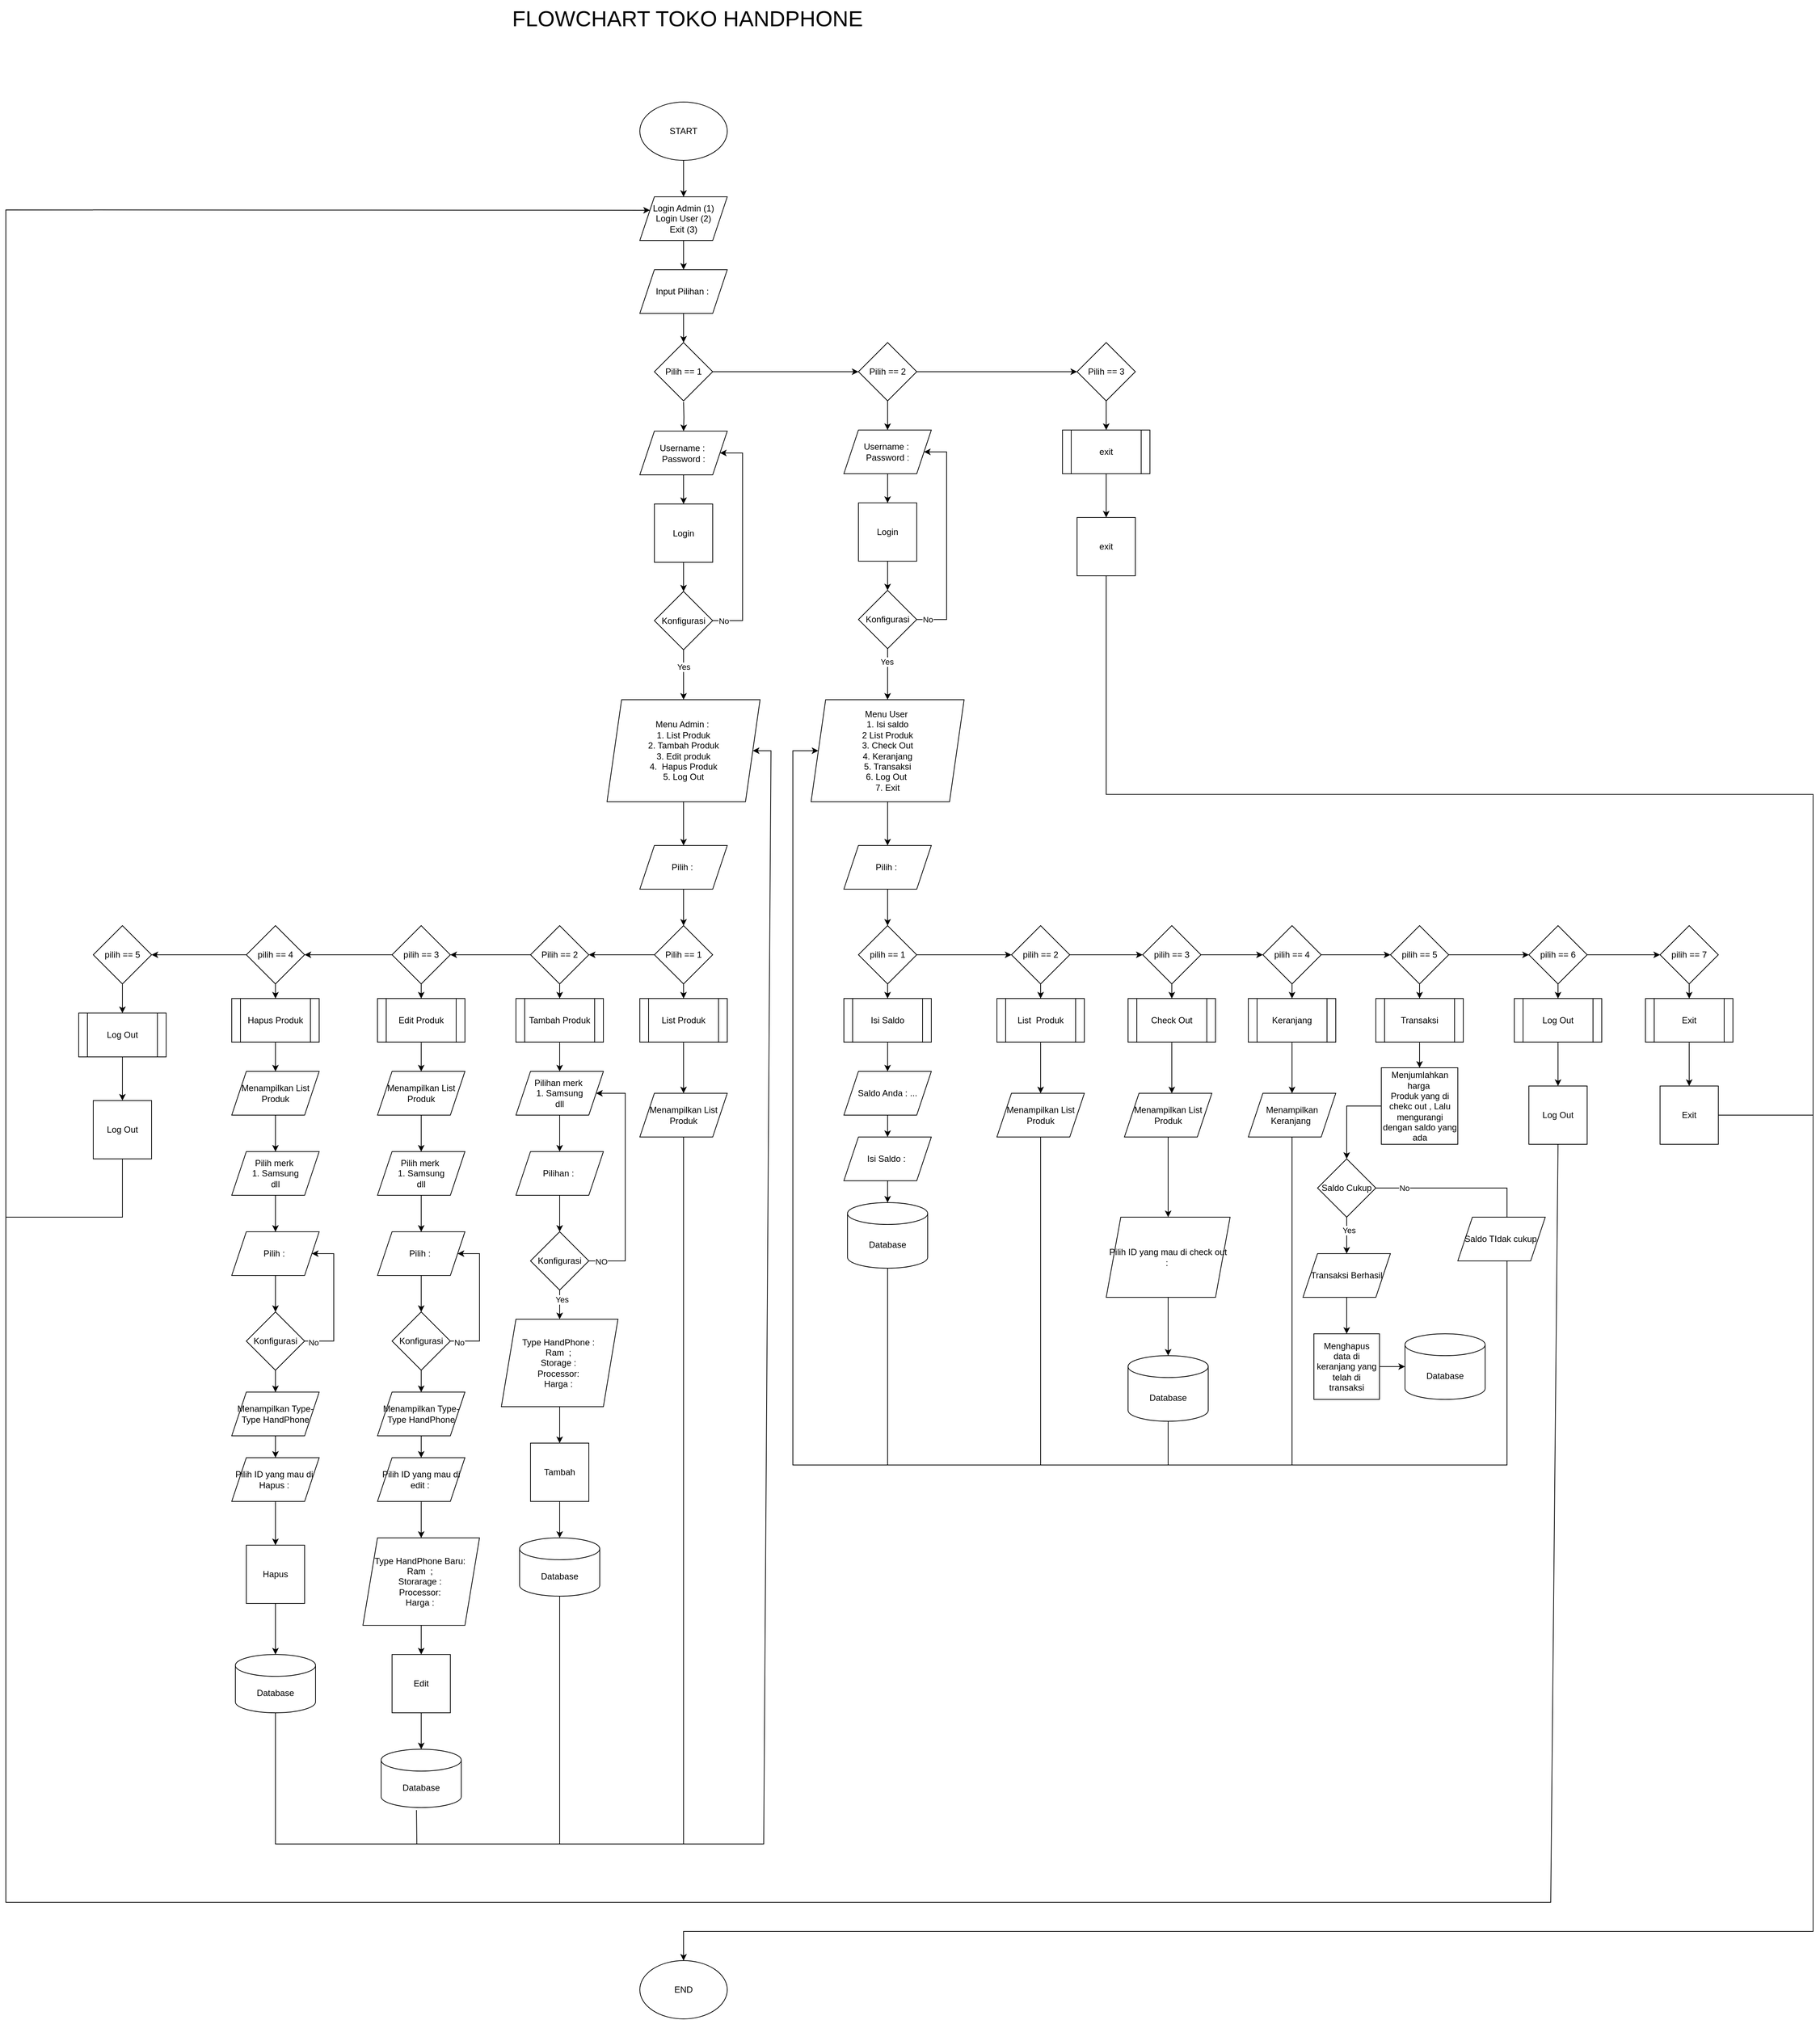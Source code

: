 <mxfile version="22.0.8" type="device">
  <diagram name="Page-1" id="UQCHMZXJyCQFZGceyM-o">
    <mxGraphModel dx="1730" dy="432" grid="1" gridSize="10" guides="1" tooltips="1" connect="1" arrows="1" fold="1" page="1" pageScale="1" pageWidth="850" pageHeight="1100" math="0" shadow="0">
      <root>
        <mxCell id="0" />
        <mxCell id="1" parent="0" />
        <mxCell id="IbrytFK72FQ7GGEizi1P-3" style="edgeStyle=orthogonalEdgeStyle;rounded=0;orthogonalLoop=1;jettySize=auto;html=1;entryX=0.5;entryY=0;entryDx=0;entryDy=0;" parent="1" source="IbrytFK72FQ7GGEizi1P-1" target="IbrytFK72FQ7GGEizi1P-2" edge="1">
          <mxGeometry relative="1" as="geometry" />
        </mxCell>
        <mxCell id="IbrytFK72FQ7GGEizi1P-1" value="START" style="ellipse;whiteSpace=wrap;html=1;" parent="1" vertex="1">
          <mxGeometry x="380" y="270" width="120" height="80" as="geometry" />
        </mxCell>
        <mxCell id="IbrytFK72FQ7GGEizi1P-5" style="edgeStyle=orthogonalEdgeStyle;rounded=0;orthogonalLoop=1;jettySize=auto;html=1;" parent="1" source="IbrytFK72FQ7GGEizi1P-2" target="IbrytFK72FQ7GGEizi1P-4" edge="1">
          <mxGeometry relative="1" as="geometry" />
        </mxCell>
        <mxCell id="IbrytFK72FQ7GGEizi1P-2" value="Login Admin (1)&lt;br&gt;Login User (2)&lt;br&gt;Exit (3)" style="shape=parallelogram;perimeter=parallelogramPerimeter;whiteSpace=wrap;html=1;fixedSize=1;" parent="1" vertex="1">
          <mxGeometry x="380" y="400" width="120" height="60" as="geometry" />
        </mxCell>
        <mxCell id="IbrytFK72FQ7GGEizi1P-10" style="edgeStyle=orthogonalEdgeStyle;rounded=0;orthogonalLoop=1;jettySize=auto;html=1;entryX=0.5;entryY=0;entryDx=0;entryDy=0;" parent="1" source="IbrytFK72FQ7GGEizi1P-4" target="IbrytFK72FQ7GGEizi1P-7" edge="1">
          <mxGeometry relative="1" as="geometry" />
        </mxCell>
        <mxCell id="IbrytFK72FQ7GGEizi1P-4" value="Input Pilihan :&amp;nbsp;" style="shape=parallelogram;perimeter=parallelogramPerimeter;whiteSpace=wrap;html=1;fixedSize=1;" parent="1" vertex="1">
          <mxGeometry x="380" y="500" width="120" height="60" as="geometry" />
        </mxCell>
        <mxCell id="IbrytFK72FQ7GGEizi1P-15" style="edgeStyle=orthogonalEdgeStyle;rounded=0;orthogonalLoop=1;jettySize=auto;html=1;entryX=0;entryY=0.5;entryDx=0;entryDy=0;" parent="1" source="IbrytFK72FQ7GGEizi1P-7" target="IbrytFK72FQ7GGEizi1P-13" edge="1">
          <mxGeometry relative="1" as="geometry" />
        </mxCell>
        <mxCell id="IbrytFK72FQ7GGEizi1P-7" value="Pilih == 1" style="rhombus;whiteSpace=wrap;html=1;" parent="1" vertex="1">
          <mxGeometry x="400" y="600" width="80" height="80" as="geometry" />
        </mxCell>
        <mxCell id="IbrytFK72FQ7GGEizi1P-16" style="edgeStyle=orthogonalEdgeStyle;rounded=0;orthogonalLoop=1;jettySize=auto;html=1;entryX=0;entryY=0.5;entryDx=0;entryDy=0;" parent="1" source="IbrytFK72FQ7GGEizi1P-13" target="IbrytFK72FQ7GGEizi1P-14" edge="1">
          <mxGeometry relative="1" as="geometry" />
        </mxCell>
        <mxCell id="IbrytFK72FQ7GGEizi1P-18" style="edgeStyle=orthogonalEdgeStyle;rounded=0;orthogonalLoop=1;jettySize=auto;html=1;entryX=0.5;entryY=0;entryDx=0;entryDy=0;" parent="1" source="IbrytFK72FQ7GGEizi1P-13" target="IbrytFK72FQ7GGEizi1P-17" edge="1">
          <mxGeometry relative="1" as="geometry" />
        </mxCell>
        <mxCell id="IbrytFK72FQ7GGEizi1P-13" value="Pilih == 2" style="rhombus;whiteSpace=wrap;html=1;" parent="1" vertex="1">
          <mxGeometry x="680" y="600" width="80" height="80" as="geometry" />
        </mxCell>
        <mxCell id="IbrytFK72FQ7GGEizi1P-286" style="edgeStyle=orthogonalEdgeStyle;rounded=0;orthogonalLoop=1;jettySize=auto;html=1;" parent="1" source="IbrytFK72FQ7GGEizi1P-14" target="IbrytFK72FQ7GGEizi1P-284" edge="1">
          <mxGeometry relative="1" as="geometry" />
        </mxCell>
        <mxCell id="IbrytFK72FQ7GGEizi1P-14" value="Pilih == 3" style="rhombus;whiteSpace=wrap;html=1;" parent="1" vertex="1">
          <mxGeometry x="980" y="600" width="80" height="80" as="geometry" />
        </mxCell>
        <mxCell id="IbrytFK72FQ7GGEizi1P-20" style="edgeStyle=orthogonalEdgeStyle;rounded=0;orthogonalLoop=1;jettySize=auto;html=1;entryX=0.5;entryY=0;entryDx=0;entryDy=0;" parent="1" source="IbrytFK72FQ7GGEizi1P-17" target="IbrytFK72FQ7GGEizi1P-19" edge="1">
          <mxGeometry relative="1" as="geometry" />
        </mxCell>
        <mxCell id="IbrytFK72FQ7GGEizi1P-17" value="Username :&amp;nbsp;&lt;br&gt;Password :" style="shape=parallelogram;perimeter=parallelogramPerimeter;whiteSpace=wrap;html=1;fixedSize=1;" parent="1" vertex="1">
          <mxGeometry x="660" y="720" width="120" height="60" as="geometry" />
        </mxCell>
        <mxCell id="IbrytFK72FQ7GGEizi1P-22" style="edgeStyle=orthogonalEdgeStyle;rounded=0;orthogonalLoop=1;jettySize=auto;html=1;" parent="1" source="IbrytFK72FQ7GGEizi1P-19" target="IbrytFK72FQ7GGEizi1P-21" edge="1">
          <mxGeometry relative="1" as="geometry" />
        </mxCell>
        <mxCell id="IbrytFK72FQ7GGEizi1P-19" value="Login" style="whiteSpace=wrap;html=1;aspect=fixed;" parent="1" vertex="1">
          <mxGeometry x="680" y="820" width="80" height="80" as="geometry" />
        </mxCell>
        <mxCell id="IbrytFK72FQ7GGEizi1P-23" style="edgeStyle=orthogonalEdgeStyle;rounded=0;orthogonalLoop=1;jettySize=auto;html=1;entryX=1;entryY=0.5;entryDx=0;entryDy=0;" parent="1" source="IbrytFK72FQ7GGEizi1P-21" target="IbrytFK72FQ7GGEizi1P-17" edge="1">
          <mxGeometry relative="1" as="geometry">
            <mxPoint x="800" y="730" as="targetPoint" />
            <Array as="points">
              <mxPoint x="801" y="980" />
              <mxPoint x="801" y="750" />
            </Array>
          </mxGeometry>
        </mxCell>
        <mxCell id="IbrytFK72FQ7GGEizi1P-24" value="No" style="edgeLabel;html=1;align=center;verticalAlign=middle;resizable=0;points=[];" parent="IbrytFK72FQ7GGEizi1P-23" vertex="1" connectable="0">
          <mxGeometry x="-0.901" relative="1" as="geometry">
            <mxPoint as="offset" />
          </mxGeometry>
        </mxCell>
        <mxCell id="IbrytFK72FQ7GGEizi1P-28" style="edgeStyle=orthogonalEdgeStyle;rounded=0;orthogonalLoop=1;jettySize=auto;html=1;entryX=0.5;entryY=0;entryDx=0;entryDy=0;" parent="1" source="IbrytFK72FQ7GGEizi1P-21" target="IbrytFK72FQ7GGEizi1P-26" edge="1">
          <mxGeometry relative="1" as="geometry" />
        </mxCell>
        <mxCell id="IbrytFK72FQ7GGEizi1P-29" value="Yes" style="edgeLabel;html=1;align=center;verticalAlign=middle;resizable=0;points=[];" parent="IbrytFK72FQ7GGEizi1P-28" vertex="1" connectable="0">
          <mxGeometry x="-0.507" y="-1" relative="1" as="geometry">
            <mxPoint as="offset" />
          </mxGeometry>
        </mxCell>
        <mxCell id="IbrytFK72FQ7GGEizi1P-21" value="Konfigurasi" style="rhombus;whiteSpace=wrap;html=1;" parent="1" vertex="1">
          <mxGeometry x="680" y="940" width="80" height="80" as="geometry" />
        </mxCell>
        <mxCell id="IbrytFK72FQ7GGEizi1P-31" style="edgeStyle=orthogonalEdgeStyle;rounded=0;orthogonalLoop=1;jettySize=auto;html=1;entryX=0.5;entryY=0;entryDx=0;entryDy=0;" parent="1" source="IbrytFK72FQ7GGEizi1P-26" target="IbrytFK72FQ7GGEizi1P-30" edge="1">
          <mxGeometry relative="1" as="geometry" />
        </mxCell>
        <mxCell id="IbrytFK72FQ7GGEizi1P-26" value="Menu User&amp;nbsp;&lt;br&gt;1. Isi saldo&lt;br&gt;2 List Produk&lt;br&gt;3. Check Out&lt;br&gt;4. Keranjang&lt;br&gt;5. Transaksi&lt;br&gt;6. Log Out&amp;nbsp;&lt;br&gt;7. Exit" style="shape=parallelogram;perimeter=parallelogramPerimeter;whiteSpace=wrap;html=1;fixedSize=1;" parent="1" vertex="1">
          <mxGeometry x="615" y="1090" width="210" height="140" as="geometry" />
        </mxCell>
        <mxCell id="IbrytFK72FQ7GGEizi1P-40" style="edgeStyle=orthogonalEdgeStyle;rounded=0;orthogonalLoop=1;jettySize=auto;html=1;entryX=0.5;entryY=0;entryDx=0;entryDy=0;" parent="1" source="IbrytFK72FQ7GGEizi1P-30" target="IbrytFK72FQ7GGEizi1P-32" edge="1">
          <mxGeometry relative="1" as="geometry" />
        </mxCell>
        <mxCell id="IbrytFK72FQ7GGEizi1P-30" value="Pilih :&amp;nbsp;" style="shape=parallelogram;perimeter=parallelogramPerimeter;whiteSpace=wrap;html=1;fixedSize=1;" parent="1" vertex="1">
          <mxGeometry x="660" y="1290" width="120" height="60" as="geometry" />
        </mxCell>
        <mxCell id="IbrytFK72FQ7GGEizi1P-50" style="edgeStyle=orthogonalEdgeStyle;rounded=0;orthogonalLoop=1;jettySize=auto;html=1;entryX=0;entryY=0.5;entryDx=0;entryDy=0;" parent="1" source="IbrytFK72FQ7GGEizi1P-32" target="IbrytFK72FQ7GGEizi1P-33" edge="1">
          <mxGeometry relative="1" as="geometry" />
        </mxCell>
        <mxCell id="IbrytFK72FQ7GGEizi1P-55" style="edgeStyle=orthogonalEdgeStyle;rounded=0;orthogonalLoop=1;jettySize=auto;html=1;" parent="1" source="IbrytFK72FQ7GGEizi1P-32" target="IbrytFK72FQ7GGEizi1P-54" edge="1">
          <mxGeometry relative="1" as="geometry" />
        </mxCell>
        <mxCell id="IbrytFK72FQ7GGEizi1P-32" value="pilih == 1" style="rhombus;whiteSpace=wrap;html=1;" parent="1" vertex="1">
          <mxGeometry x="680" y="1400" width="80" height="80" as="geometry" />
        </mxCell>
        <mxCell id="IbrytFK72FQ7GGEizi1P-57" style="edgeStyle=orthogonalEdgeStyle;rounded=0;orthogonalLoop=1;jettySize=auto;html=1;" parent="1" source="IbrytFK72FQ7GGEizi1P-33" target="IbrytFK72FQ7GGEizi1P-53" edge="1">
          <mxGeometry relative="1" as="geometry" />
        </mxCell>
        <mxCell id="IbrytFK72FQ7GGEizi1P-63" style="edgeStyle=orthogonalEdgeStyle;rounded=0;orthogonalLoop=1;jettySize=auto;html=1;" parent="1" source="IbrytFK72FQ7GGEizi1P-33" target="IbrytFK72FQ7GGEizi1P-34" edge="1">
          <mxGeometry relative="1" as="geometry" />
        </mxCell>
        <mxCell id="IbrytFK72FQ7GGEizi1P-33" value="pilih == 2" style="rhombus;whiteSpace=wrap;html=1;" parent="1" vertex="1">
          <mxGeometry x="890" y="1400" width="80" height="80" as="geometry" />
        </mxCell>
        <mxCell id="IbrytFK72FQ7GGEizi1P-65" style="edgeStyle=orthogonalEdgeStyle;rounded=0;orthogonalLoop=1;jettySize=auto;html=1;" parent="1" source="IbrytFK72FQ7GGEizi1P-34" target="IbrytFK72FQ7GGEizi1P-64" edge="1">
          <mxGeometry relative="1" as="geometry" />
        </mxCell>
        <mxCell id="IbrytFK72FQ7GGEizi1P-82" style="edgeStyle=orthogonalEdgeStyle;rounded=0;orthogonalLoop=1;jettySize=auto;html=1;entryX=0;entryY=0.5;entryDx=0;entryDy=0;" parent="1" source="IbrytFK72FQ7GGEizi1P-34" target="IbrytFK72FQ7GGEizi1P-38" edge="1">
          <mxGeometry relative="1" as="geometry" />
        </mxCell>
        <mxCell id="IbrytFK72FQ7GGEizi1P-34" value="pilih == 3" style="rhombus;whiteSpace=wrap;html=1;" parent="1" vertex="1">
          <mxGeometry x="1070" y="1400" width="80" height="80" as="geometry" />
        </mxCell>
        <mxCell id="IbrytFK72FQ7GGEizi1P-111" style="edgeStyle=orthogonalEdgeStyle;rounded=0;orthogonalLoop=1;jettySize=auto;html=1;" parent="1" source="IbrytFK72FQ7GGEizi1P-36" target="IbrytFK72FQ7GGEizi1P-108" edge="1">
          <mxGeometry relative="1" as="geometry" />
        </mxCell>
        <mxCell id="IbrytFK72FQ7GGEizi1P-36" value="pilih == 7" style="rhombus;whiteSpace=wrap;html=1;" parent="1" vertex="1">
          <mxGeometry x="1780" y="1400" width="80" height="80" as="geometry" />
        </mxCell>
        <mxCell id="IbrytFK72FQ7GGEizi1P-105" style="edgeStyle=orthogonalEdgeStyle;rounded=0;orthogonalLoop=1;jettySize=auto;html=1;" parent="1" source="IbrytFK72FQ7GGEizi1P-37" target="IbrytFK72FQ7GGEizi1P-103" edge="1">
          <mxGeometry relative="1" as="geometry" />
        </mxCell>
        <mxCell id="IbrytFK72FQ7GGEizi1P-107" style="edgeStyle=orthogonalEdgeStyle;rounded=0;orthogonalLoop=1;jettySize=auto;html=1;entryX=0;entryY=0.5;entryDx=0;entryDy=0;" parent="1" source="IbrytFK72FQ7GGEizi1P-37" target="IbrytFK72FQ7GGEizi1P-36" edge="1">
          <mxGeometry relative="1" as="geometry" />
        </mxCell>
        <mxCell id="IbrytFK72FQ7GGEizi1P-37" value="pilih == 6" style="rhombus;whiteSpace=wrap;html=1;" parent="1" vertex="1">
          <mxGeometry x="1600" y="1400" width="80" height="80" as="geometry" />
        </mxCell>
        <mxCell id="IbrytFK72FQ7GGEizi1P-81" style="edgeStyle=orthogonalEdgeStyle;rounded=0;orthogonalLoop=1;jettySize=auto;html=1;entryX=0.5;entryY=0;entryDx=0;entryDy=0;" parent="1" source="IbrytFK72FQ7GGEizi1P-38" target="IbrytFK72FQ7GGEizi1P-73" edge="1">
          <mxGeometry relative="1" as="geometry" />
        </mxCell>
        <mxCell id="IbrytFK72FQ7GGEizi1P-90" style="edgeStyle=orthogonalEdgeStyle;rounded=0;orthogonalLoop=1;jettySize=auto;html=1;" parent="1" source="IbrytFK72FQ7GGEizi1P-38" target="IbrytFK72FQ7GGEizi1P-39" edge="1">
          <mxGeometry relative="1" as="geometry" />
        </mxCell>
        <mxCell id="IbrytFK72FQ7GGEizi1P-38" value="pilih == 4" style="rhombus;whiteSpace=wrap;html=1;" parent="1" vertex="1">
          <mxGeometry x="1235" y="1400" width="80" height="80" as="geometry" />
        </mxCell>
        <mxCell id="IbrytFK72FQ7GGEizi1P-101" style="edgeStyle=orthogonalEdgeStyle;rounded=0;orthogonalLoop=1;jettySize=auto;html=1;" parent="1" source="IbrytFK72FQ7GGEizi1P-39" target="IbrytFK72FQ7GGEizi1P-91" edge="1">
          <mxGeometry relative="1" as="geometry" />
        </mxCell>
        <mxCell id="IbrytFK72FQ7GGEizi1P-102" style="edgeStyle=orthogonalEdgeStyle;rounded=0;orthogonalLoop=1;jettySize=auto;html=1;entryX=0;entryY=0.5;entryDx=0;entryDy=0;" parent="1" source="IbrytFK72FQ7GGEizi1P-39" target="IbrytFK72FQ7GGEizi1P-37" edge="1">
          <mxGeometry relative="1" as="geometry" />
        </mxCell>
        <mxCell id="IbrytFK72FQ7GGEizi1P-39" value="pilih == 5" style="rhombus;whiteSpace=wrap;html=1;" parent="1" vertex="1">
          <mxGeometry x="1410" y="1400" width="80" height="80" as="geometry" />
        </mxCell>
        <mxCell id="IbrytFK72FQ7GGEizi1P-45" style="edgeStyle=orthogonalEdgeStyle;rounded=0;orthogonalLoop=1;jettySize=auto;html=1;entryX=0.5;entryY=0;entryDx=0;entryDy=0;" parent="1" source="IbrytFK72FQ7GGEizi1P-42" target="IbrytFK72FQ7GGEizi1P-44" edge="1">
          <mxGeometry relative="1" as="geometry" />
        </mxCell>
        <mxCell id="IbrytFK72FQ7GGEizi1P-42" value="Saldo Anda : ..." style="shape=parallelogram;perimeter=parallelogramPerimeter;whiteSpace=wrap;html=1;fixedSize=1;" parent="1" vertex="1">
          <mxGeometry x="660" y="1600" width="120" height="60" as="geometry" />
        </mxCell>
        <mxCell id="IbrytFK72FQ7GGEizi1P-44" value="Isi Saldo :&amp;nbsp;" style="shape=parallelogram;perimeter=parallelogramPerimeter;whiteSpace=wrap;html=1;fixedSize=1;" parent="1" vertex="1">
          <mxGeometry x="660" y="1690" width="120" height="60" as="geometry" />
        </mxCell>
        <mxCell id="IbrytFK72FQ7GGEizi1P-46" value="Database" style="shape=cylinder3;whiteSpace=wrap;html=1;boundedLbl=1;backgroundOutline=1;size=15;" parent="1" vertex="1">
          <mxGeometry x="665" y="1780" width="110" height="90" as="geometry" />
        </mxCell>
        <mxCell id="IbrytFK72FQ7GGEizi1P-47" style="edgeStyle=orthogonalEdgeStyle;rounded=0;orthogonalLoop=1;jettySize=auto;html=1;entryX=0.5;entryY=0;entryDx=0;entryDy=0;entryPerimeter=0;" parent="1" source="IbrytFK72FQ7GGEizi1P-44" target="IbrytFK72FQ7GGEizi1P-46" edge="1">
          <mxGeometry relative="1" as="geometry" />
        </mxCell>
        <mxCell id="IbrytFK72FQ7GGEizi1P-49" value="" style="endArrow=classic;html=1;rounded=0;exitX=0.5;exitY=1;exitDx=0;exitDy=0;exitPerimeter=0;entryX=0;entryY=0.5;entryDx=0;entryDy=0;" parent="1" source="IbrytFK72FQ7GGEizi1P-46" target="IbrytFK72FQ7GGEizi1P-26" edge="1">
          <mxGeometry width="50" height="50" relative="1" as="geometry">
            <mxPoint x="530" y="1680" as="sourcePoint" />
            <mxPoint x="620" y="1310" as="targetPoint" />
            <Array as="points">
              <mxPoint x="720" y="2140" />
              <mxPoint x="590" y="2140" />
              <mxPoint x="590" y="1160" />
            </Array>
          </mxGeometry>
        </mxCell>
        <mxCell id="IbrytFK72FQ7GGEizi1P-84" style="edgeStyle=orthogonalEdgeStyle;rounded=0;orthogonalLoop=1;jettySize=auto;html=1;entryX=0.5;entryY=0;entryDx=0;entryDy=0;" parent="1" source="IbrytFK72FQ7GGEizi1P-53" edge="1">
          <mxGeometry relative="1" as="geometry">
            <mxPoint x="930" y="1630" as="targetPoint" />
          </mxGeometry>
        </mxCell>
        <mxCell id="IbrytFK72FQ7GGEizi1P-53" value="List&amp;nbsp; Produk" style="shape=process;whiteSpace=wrap;html=1;backgroundOutline=1;" parent="1" vertex="1">
          <mxGeometry x="870" y="1500" width="120" height="60" as="geometry" />
        </mxCell>
        <mxCell id="IbrytFK72FQ7GGEizi1P-56" style="edgeStyle=orthogonalEdgeStyle;rounded=0;orthogonalLoop=1;jettySize=auto;html=1;entryX=0.5;entryY=0;entryDx=0;entryDy=0;" parent="1" source="IbrytFK72FQ7GGEizi1P-54" target="IbrytFK72FQ7GGEizi1P-42" edge="1">
          <mxGeometry relative="1" as="geometry" />
        </mxCell>
        <mxCell id="IbrytFK72FQ7GGEizi1P-54" value="Isi Saldo" style="shape=process;whiteSpace=wrap;html=1;backgroundOutline=1;" parent="1" vertex="1">
          <mxGeometry x="660" y="1500" width="120" height="60" as="geometry" />
        </mxCell>
        <mxCell id="IbrytFK72FQ7GGEizi1P-76" style="edgeStyle=orthogonalEdgeStyle;rounded=0;orthogonalLoop=1;jettySize=auto;html=1;" parent="1" source="IbrytFK72FQ7GGEizi1P-64" edge="1">
          <mxGeometry relative="1" as="geometry">
            <mxPoint x="1110" y="1630" as="targetPoint" />
          </mxGeometry>
        </mxCell>
        <mxCell id="IbrytFK72FQ7GGEizi1P-64" value="Check Out" style="shape=process;whiteSpace=wrap;html=1;backgroundOutline=1;" parent="1" vertex="1">
          <mxGeometry x="1050" y="1500" width="120" height="60" as="geometry" />
        </mxCell>
        <mxCell id="IbrytFK72FQ7GGEizi1P-68" value="Pilih ID yang mau di check out :&amp;nbsp;" style="shape=parallelogram;perimeter=parallelogramPerimeter;whiteSpace=wrap;html=1;fixedSize=1;" parent="1" vertex="1">
          <mxGeometry x="1020" y="1800" width="170" height="110" as="geometry" />
        </mxCell>
        <mxCell id="IbrytFK72FQ7GGEizi1P-71" value="Database" style="shape=cylinder3;whiteSpace=wrap;html=1;boundedLbl=1;backgroundOutline=1;size=15;" parent="1" vertex="1">
          <mxGeometry x="1050" y="1990" width="110" height="90" as="geometry" />
        </mxCell>
        <mxCell id="IbrytFK72FQ7GGEizi1P-72" style="edgeStyle=orthogonalEdgeStyle;rounded=0;orthogonalLoop=1;jettySize=auto;html=1;entryX=0.5;entryY=0;entryDx=0;entryDy=0;entryPerimeter=0;" parent="1" source="IbrytFK72FQ7GGEizi1P-68" target="IbrytFK72FQ7GGEizi1P-71" edge="1">
          <mxGeometry relative="1" as="geometry" />
        </mxCell>
        <mxCell id="IbrytFK72FQ7GGEizi1P-89" style="edgeStyle=orthogonalEdgeStyle;rounded=0;orthogonalLoop=1;jettySize=auto;html=1;" parent="1" source="IbrytFK72FQ7GGEizi1P-73" target="IbrytFK72FQ7GGEizi1P-88" edge="1">
          <mxGeometry relative="1" as="geometry" />
        </mxCell>
        <mxCell id="IbrytFK72FQ7GGEizi1P-73" value="Keranjang" style="shape=process;whiteSpace=wrap;html=1;backgroundOutline=1;" parent="1" vertex="1">
          <mxGeometry x="1215" y="1500" width="120" height="60" as="geometry" />
        </mxCell>
        <mxCell id="IbrytFK72FQ7GGEizi1P-85" value="Menampilkan List Produk" style="shape=parallelogram;perimeter=parallelogramPerimeter;whiteSpace=wrap;html=1;fixedSize=1;" parent="1" vertex="1">
          <mxGeometry x="870" y="1630" width="120" height="60" as="geometry" />
        </mxCell>
        <mxCell id="IbrytFK72FQ7GGEizi1P-87" style="edgeStyle=orthogonalEdgeStyle;rounded=0;orthogonalLoop=1;jettySize=auto;html=1;entryX=0.5;entryY=0;entryDx=0;entryDy=0;" parent="1" source="IbrytFK72FQ7GGEizi1P-86" target="IbrytFK72FQ7GGEizi1P-68" edge="1">
          <mxGeometry relative="1" as="geometry" />
        </mxCell>
        <mxCell id="IbrytFK72FQ7GGEizi1P-86" value="Menampilkan List&lt;br&gt;Produk" style="shape=parallelogram;perimeter=parallelogramPerimeter;whiteSpace=wrap;html=1;fixedSize=1;" parent="1" vertex="1">
          <mxGeometry x="1045" y="1630" width="120" height="60" as="geometry" />
        </mxCell>
        <mxCell id="IbrytFK72FQ7GGEizi1P-88" value="Menampilkan Keranjang&amp;nbsp;" style="shape=parallelogram;perimeter=parallelogramPerimeter;whiteSpace=wrap;html=1;fixedSize=1;" parent="1" vertex="1">
          <mxGeometry x="1215" y="1630" width="120" height="60" as="geometry" />
        </mxCell>
        <mxCell id="IbrytFK72FQ7GGEizi1P-94" style="edgeStyle=orthogonalEdgeStyle;rounded=0;orthogonalLoop=1;jettySize=auto;html=1;entryX=0.5;entryY=0;entryDx=0;entryDy=0;" parent="1" source="IbrytFK72FQ7GGEizi1P-91" target="IbrytFK72FQ7GGEizi1P-92" edge="1">
          <mxGeometry relative="1" as="geometry" />
        </mxCell>
        <mxCell id="IbrytFK72FQ7GGEizi1P-91" value="Transaksi" style="shape=process;whiteSpace=wrap;html=1;backgroundOutline=1;" parent="1" vertex="1">
          <mxGeometry x="1390" y="1500" width="120" height="60" as="geometry" />
        </mxCell>
        <mxCell id="IbrytFK72FQ7GGEizi1P-96" style="edgeStyle=orthogonalEdgeStyle;rounded=0;orthogonalLoop=1;jettySize=auto;html=1;" parent="1" source="IbrytFK72FQ7GGEizi1P-92" target="IbrytFK72FQ7GGEizi1P-95" edge="1">
          <mxGeometry relative="1" as="geometry" />
        </mxCell>
        <mxCell id="IbrytFK72FQ7GGEizi1P-92" value="Menjumlahkan harga&amp;nbsp;&lt;br&gt;Produk yang di chekc out , Lalu mengurangi dengan saldo yang ada" style="whiteSpace=wrap;html=1;aspect=fixed;" parent="1" vertex="1">
          <mxGeometry x="1397.5" y="1595" width="105" height="105" as="geometry" />
        </mxCell>
        <mxCell id="IbrytFK72FQ7GGEizi1P-99" style="edgeStyle=orthogonalEdgeStyle;rounded=0;orthogonalLoop=1;jettySize=auto;html=1;entryX=0.5;entryY=0;entryDx=0;entryDy=0;" parent="1" source="IbrytFK72FQ7GGEizi1P-95" target="IbrytFK72FQ7GGEizi1P-98" edge="1">
          <mxGeometry relative="1" as="geometry" />
        </mxCell>
        <mxCell id="IbrytFK72FQ7GGEizi1P-100" value="Yes" style="edgeLabel;html=1;align=center;verticalAlign=middle;resizable=0;points=[];" parent="IbrytFK72FQ7GGEizi1P-99" vertex="1" connectable="0">
          <mxGeometry x="-0.303" y="3" relative="1" as="geometry">
            <mxPoint as="offset" />
          </mxGeometry>
        </mxCell>
        <mxCell id="IbrytFK72FQ7GGEizi1P-95" value="Saldo Cukup" style="rhombus;whiteSpace=wrap;html=1;" parent="1" vertex="1">
          <mxGeometry x="1310" y="1720" width="80" height="80" as="geometry" />
        </mxCell>
        <mxCell id="IbrytFK72FQ7GGEizi1P-116" style="edgeStyle=orthogonalEdgeStyle;rounded=0;orthogonalLoop=1;jettySize=auto;html=1;entryX=0.5;entryY=0;entryDx=0;entryDy=0;" parent="1" source="IbrytFK72FQ7GGEizi1P-98" target="IbrytFK72FQ7GGEizi1P-115" edge="1">
          <mxGeometry relative="1" as="geometry" />
        </mxCell>
        <mxCell id="IbrytFK72FQ7GGEizi1P-98" value="Transaksi Berhasil" style="shape=parallelogram;perimeter=parallelogramPerimeter;whiteSpace=wrap;html=1;fixedSize=1;" parent="1" vertex="1">
          <mxGeometry x="1290" y="1850" width="120" height="60" as="geometry" />
        </mxCell>
        <mxCell id="IbrytFK72FQ7GGEizi1P-106" style="edgeStyle=orthogonalEdgeStyle;rounded=0;orthogonalLoop=1;jettySize=auto;html=1;entryX=0.5;entryY=0;entryDx=0;entryDy=0;" parent="1" source="IbrytFK72FQ7GGEizi1P-103" target="IbrytFK72FQ7GGEizi1P-104" edge="1">
          <mxGeometry relative="1" as="geometry" />
        </mxCell>
        <mxCell id="IbrytFK72FQ7GGEizi1P-103" value="Log Out" style="shape=process;whiteSpace=wrap;html=1;backgroundOutline=1;" parent="1" vertex="1">
          <mxGeometry x="1580" y="1500" width="120" height="60" as="geometry" />
        </mxCell>
        <mxCell id="IbrytFK72FQ7GGEizi1P-104" value="Log Out" style="whiteSpace=wrap;html=1;aspect=fixed;" parent="1" vertex="1">
          <mxGeometry x="1600" y="1620" width="80" height="80" as="geometry" />
        </mxCell>
        <mxCell id="IbrytFK72FQ7GGEizi1P-110" style="edgeStyle=orthogonalEdgeStyle;rounded=0;orthogonalLoop=1;jettySize=auto;html=1;entryX=0.5;entryY=0;entryDx=0;entryDy=0;" parent="1" source="IbrytFK72FQ7GGEizi1P-108" target="IbrytFK72FQ7GGEizi1P-109" edge="1">
          <mxGeometry relative="1" as="geometry" />
        </mxCell>
        <mxCell id="IbrytFK72FQ7GGEizi1P-108" value="Exit" style="shape=process;whiteSpace=wrap;html=1;backgroundOutline=1;" parent="1" vertex="1">
          <mxGeometry x="1760" y="1500" width="120" height="60" as="geometry" />
        </mxCell>
        <mxCell id="IbrytFK72FQ7GGEizi1P-109" value="Exit" style="whiteSpace=wrap;html=1;aspect=fixed;" parent="1" vertex="1">
          <mxGeometry x="1780" y="1620" width="80" height="80" as="geometry" />
        </mxCell>
        <mxCell id="IbrytFK72FQ7GGEizi1P-112" value="" style="endArrow=none;html=1;rounded=0;entryX=0.5;entryY=1;entryDx=0;entryDy=0;" parent="1" target="IbrytFK72FQ7GGEizi1P-85" edge="1">
          <mxGeometry width="50" height="50" relative="1" as="geometry">
            <mxPoint x="720" y="2140" as="sourcePoint" />
            <mxPoint x="1010" y="2100" as="targetPoint" />
            <Array as="points">
              <mxPoint x="930" y="2140" />
            </Array>
          </mxGeometry>
        </mxCell>
        <mxCell id="IbrytFK72FQ7GGEizi1P-113" value="" style="endArrow=none;html=1;rounded=0;entryX=0.5;entryY=1;entryDx=0;entryDy=0;entryPerimeter=0;" parent="1" target="IbrytFK72FQ7GGEizi1P-71" edge="1">
          <mxGeometry width="50" height="50" relative="1" as="geometry">
            <mxPoint x="930" y="2140" as="sourcePoint" />
            <mxPoint x="1010" y="1980" as="targetPoint" />
            <Array as="points">
              <mxPoint x="1105" y="2140" />
            </Array>
          </mxGeometry>
        </mxCell>
        <mxCell id="IbrytFK72FQ7GGEizi1P-114" value="" style="endArrow=none;html=1;rounded=0;entryX=0.5;entryY=1;entryDx=0;entryDy=0;" parent="1" target="IbrytFK72FQ7GGEizi1P-88" edge="1">
          <mxGeometry width="50" height="50" relative="1" as="geometry">
            <mxPoint x="1100" y="2140" as="sourcePoint" />
            <mxPoint x="1270" y="1900" as="targetPoint" />
            <Array as="points">
              <mxPoint x="1275" y="2140" />
            </Array>
          </mxGeometry>
        </mxCell>
        <mxCell id="IbrytFK72FQ7GGEizi1P-115" value="Menghapus data di keranjang yang telah di transaksi" style="whiteSpace=wrap;html=1;aspect=fixed;" parent="1" vertex="1">
          <mxGeometry x="1305" y="1960" width="90" height="90" as="geometry" />
        </mxCell>
        <mxCell id="IbrytFK72FQ7GGEizi1P-118" value="Database" style="shape=cylinder3;whiteSpace=wrap;html=1;boundedLbl=1;backgroundOutline=1;size=15;" parent="1" vertex="1">
          <mxGeometry x="1430" y="1960" width="110" height="90" as="geometry" />
        </mxCell>
        <mxCell id="IbrytFK72FQ7GGEizi1P-119" style="edgeStyle=orthogonalEdgeStyle;rounded=0;orthogonalLoop=1;jettySize=auto;html=1;entryX=0;entryY=0.5;entryDx=0;entryDy=0;entryPerimeter=0;" parent="1" source="IbrytFK72FQ7GGEizi1P-115" target="IbrytFK72FQ7GGEizi1P-118" edge="1">
          <mxGeometry relative="1" as="geometry" />
        </mxCell>
        <mxCell id="IbrytFK72FQ7GGEizi1P-120" value="" style="endArrow=none;html=1;rounded=0;exitX=1;exitY=0.5;exitDx=0;exitDy=0;" parent="1" source="IbrytFK72FQ7GGEizi1P-95" edge="1">
          <mxGeometry width="50" height="50" relative="1" as="geometry">
            <mxPoint x="1520" y="1850" as="sourcePoint" />
            <mxPoint x="1270" y="2140" as="targetPoint" />
            <Array as="points">
              <mxPoint x="1570" y="1760" />
              <mxPoint x="1570" y="2140" />
            </Array>
          </mxGeometry>
        </mxCell>
        <mxCell id="IbrytFK72FQ7GGEizi1P-121" value="No" style="edgeLabel;html=1;align=center;verticalAlign=middle;resizable=0;points=[];" parent="IbrytFK72FQ7GGEizi1P-120" vertex="1" connectable="0">
          <mxGeometry x="-0.911" relative="1" as="geometry">
            <mxPoint as="offset" />
          </mxGeometry>
        </mxCell>
        <mxCell id="IbrytFK72FQ7GGEizi1P-122" style="edgeStyle=orthogonalEdgeStyle;rounded=0;orthogonalLoop=1;jettySize=auto;html=1;entryX=0.5;entryY=0;entryDx=0;entryDy=0;" parent="1" target="IbrytFK72FQ7GGEizi1P-124" edge="1">
          <mxGeometry relative="1" as="geometry">
            <mxPoint x="440" y="681.5" as="sourcePoint" />
          </mxGeometry>
        </mxCell>
        <mxCell id="IbrytFK72FQ7GGEizi1P-123" style="edgeStyle=orthogonalEdgeStyle;rounded=0;orthogonalLoop=1;jettySize=auto;html=1;entryX=0.5;entryY=0;entryDx=0;entryDy=0;" parent="1" source="IbrytFK72FQ7GGEizi1P-124" target="IbrytFK72FQ7GGEizi1P-126" edge="1">
          <mxGeometry relative="1" as="geometry" />
        </mxCell>
        <mxCell id="IbrytFK72FQ7GGEizi1P-124" value="Username :&amp;nbsp;&lt;br&gt;Password :" style="shape=parallelogram;perimeter=parallelogramPerimeter;whiteSpace=wrap;html=1;fixedSize=1;" parent="1" vertex="1">
          <mxGeometry x="380" y="721.5" width="120" height="60" as="geometry" />
        </mxCell>
        <mxCell id="IbrytFK72FQ7GGEizi1P-125" style="edgeStyle=orthogonalEdgeStyle;rounded=0;orthogonalLoop=1;jettySize=auto;html=1;" parent="1" source="IbrytFK72FQ7GGEizi1P-126" target="IbrytFK72FQ7GGEizi1P-130" edge="1">
          <mxGeometry relative="1" as="geometry" />
        </mxCell>
        <mxCell id="IbrytFK72FQ7GGEizi1P-126" value="Login" style="whiteSpace=wrap;html=1;aspect=fixed;" parent="1" vertex="1">
          <mxGeometry x="400" y="821.5" width="80" height="80" as="geometry" />
        </mxCell>
        <mxCell id="IbrytFK72FQ7GGEizi1P-127" style="edgeStyle=orthogonalEdgeStyle;rounded=0;orthogonalLoop=1;jettySize=auto;html=1;entryX=1;entryY=0.5;entryDx=0;entryDy=0;" parent="1" source="IbrytFK72FQ7GGEizi1P-130" target="IbrytFK72FQ7GGEizi1P-124" edge="1">
          <mxGeometry relative="1" as="geometry">
            <mxPoint x="520" y="731.5" as="targetPoint" />
            <Array as="points">
              <mxPoint x="521" y="981.5" />
              <mxPoint x="521" y="751.5" />
            </Array>
          </mxGeometry>
        </mxCell>
        <mxCell id="IbrytFK72FQ7GGEizi1P-128" value="No" style="edgeLabel;html=1;align=center;verticalAlign=middle;resizable=0;points=[];" parent="IbrytFK72FQ7GGEizi1P-127" vertex="1" connectable="0">
          <mxGeometry x="-0.901" relative="1" as="geometry">
            <mxPoint as="offset" />
          </mxGeometry>
        </mxCell>
        <mxCell id="IbrytFK72FQ7GGEizi1P-133" style="edgeStyle=orthogonalEdgeStyle;rounded=0;orthogonalLoop=1;jettySize=auto;html=1;" parent="1" source="IbrytFK72FQ7GGEizi1P-130" target="IbrytFK72FQ7GGEizi1P-132" edge="1">
          <mxGeometry relative="1" as="geometry" />
        </mxCell>
        <mxCell id="IbrytFK72FQ7GGEizi1P-134" value="Yes" style="edgeLabel;html=1;align=center;verticalAlign=middle;resizable=0;points=[];" parent="IbrytFK72FQ7GGEizi1P-133" vertex="1" connectable="0">
          <mxGeometry x="-0.31" relative="1" as="geometry">
            <mxPoint as="offset" />
          </mxGeometry>
        </mxCell>
        <mxCell id="IbrytFK72FQ7GGEizi1P-130" value="Konfigurasi" style="rhombus;whiteSpace=wrap;html=1;" parent="1" vertex="1">
          <mxGeometry x="400" y="941.5" width="80" height="80" as="geometry" />
        </mxCell>
        <mxCell id="IbrytFK72FQ7GGEizi1P-136" style="edgeStyle=orthogonalEdgeStyle;rounded=0;orthogonalLoop=1;jettySize=auto;html=1;" parent="1" source="IbrytFK72FQ7GGEizi1P-132" target="IbrytFK72FQ7GGEizi1P-135" edge="1">
          <mxGeometry relative="1" as="geometry" />
        </mxCell>
        <mxCell id="IbrytFK72FQ7GGEizi1P-132" value="Menu Admin :&amp;nbsp;&lt;br&gt;1. List Produk&lt;br&gt;2. Tambah Produk&lt;br&gt;3. Edit produk&lt;br&gt;4.&amp;nbsp; Hapus Produk&lt;br&gt;5. Log Out" style="shape=parallelogram;perimeter=parallelogramPerimeter;whiteSpace=wrap;html=1;fixedSize=1;" parent="1" vertex="1">
          <mxGeometry x="335" y="1090" width="210" height="140" as="geometry" />
        </mxCell>
        <mxCell id="IbrytFK72FQ7GGEizi1P-144" style="edgeStyle=orthogonalEdgeStyle;rounded=0;orthogonalLoop=1;jettySize=auto;html=1;entryX=0.5;entryY=0;entryDx=0;entryDy=0;" parent="1" source="IbrytFK72FQ7GGEizi1P-135" target="IbrytFK72FQ7GGEizi1P-137" edge="1">
          <mxGeometry relative="1" as="geometry" />
        </mxCell>
        <mxCell id="IbrytFK72FQ7GGEizi1P-135" value="Pilih :&amp;nbsp;" style="shape=parallelogram;perimeter=parallelogramPerimeter;whiteSpace=wrap;html=1;fixedSize=1;" parent="1" vertex="1">
          <mxGeometry x="380" y="1290" width="120" height="60" as="geometry" />
        </mxCell>
        <mxCell id="IbrytFK72FQ7GGEizi1P-146" style="edgeStyle=orthogonalEdgeStyle;rounded=0;orthogonalLoop=1;jettySize=auto;html=1;entryX=0.5;entryY=0;entryDx=0;entryDy=0;" parent="1" source="IbrytFK72FQ7GGEizi1P-137" target="IbrytFK72FQ7GGEizi1P-145" edge="1">
          <mxGeometry relative="1" as="geometry" />
        </mxCell>
        <mxCell id="IbrytFK72FQ7GGEizi1P-149" style="edgeStyle=orthogonalEdgeStyle;rounded=0;orthogonalLoop=1;jettySize=auto;html=1;" parent="1" source="IbrytFK72FQ7GGEizi1P-137" target="IbrytFK72FQ7GGEizi1P-138" edge="1">
          <mxGeometry relative="1" as="geometry" />
        </mxCell>
        <mxCell id="IbrytFK72FQ7GGEizi1P-137" value="Pilih == 1" style="rhombus;whiteSpace=wrap;html=1;" parent="1" vertex="1">
          <mxGeometry x="400" y="1400" width="80" height="80" as="geometry" />
        </mxCell>
        <mxCell id="IbrytFK72FQ7GGEizi1P-152" style="edgeStyle=orthogonalEdgeStyle;rounded=0;orthogonalLoop=1;jettySize=auto;html=1;" parent="1" source="IbrytFK72FQ7GGEizi1P-138" target="IbrytFK72FQ7GGEizi1P-151" edge="1">
          <mxGeometry relative="1" as="geometry" />
        </mxCell>
        <mxCell id="IbrytFK72FQ7GGEizi1P-175" style="edgeStyle=orthogonalEdgeStyle;rounded=0;orthogonalLoop=1;jettySize=auto;html=1;" parent="1" source="IbrytFK72FQ7GGEizi1P-138" target="IbrytFK72FQ7GGEizi1P-141" edge="1">
          <mxGeometry relative="1" as="geometry" />
        </mxCell>
        <mxCell id="IbrytFK72FQ7GGEizi1P-138" value="Pilih == 2" style="rhombus;whiteSpace=wrap;html=1;" parent="1" vertex="1">
          <mxGeometry x="230" y="1400" width="80" height="80" as="geometry" />
        </mxCell>
        <mxCell id="IbrytFK72FQ7GGEizi1P-275" style="edgeStyle=orthogonalEdgeStyle;rounded=0;orthogonalLoop=1;jettySize=auto;html=1;" parent="1" source="IbrytFK72FQ7GGEizi1P-139" target="IbrytFK72FQ7GGEizi1P-273" edge="1">
          <mxGeometry relative="1" as="geometry" />
        </mxCell>
        <mxCell id="IbrytFK72FQ7GGEizi1P-139" value="pilih == 5" style="rhombus;whiteSpace=wrap;html=1;" parent="1" vertex="1">
          <mxGeometry x="-370" y="1400" width="80" height="80" as="geometry" />
        </mxCell>
        <mxCell id="IbrytFK72FQ7GGEizi1P-271" style="edgeStyle=orthogonalEdgeStyle;rounded=0;orthogonalLoop=1;jettySize=auto;html=1;entryX=1;entryY=0.5;entryDx=0;entryDy=0;" parent="1" source="IbrytFK72FQ7GGEizi1P-140" target="IbrytFK72FQ7GGEizi1P-139" edge="1">
          <mxGeometry relative="1" as="geometry" />
        </mxCell>
        <mxCell id="IbrytFK72FQ7GGEizi1P-276" style="edgeStyle=orthogonalEdgeStyle;rounded=0;orthogonalLoop=1;jettySize=auto;html=1;" parent="1" source="IbrytFK72FQ7GGEizi1P-140" target="IbrytFK72FQ7GGEizi1P-212" edge="1">
          <mxGeometry relative="1" as="geometry" />
        </mxCell>
        <mxCell id="IbrytFK72FQ7GGEizi1P-140" value="pilih == 4" style="rhombus;whiteSpace=wrap;html=1;" parent="1" vertex="1">
          <mxGeometry x="-160" y="1400" width="80" height="80" as="geometry" />
        </mxCell>
        <mxCell id="IbrytFK72FQ7GGEizi1P-177" style="edgeStyle=orthogonalEdgeStyle;rounded=0;orthogonalLoop=1;jettySize=auto;html=1;" parent="1" source="IbrytFK72FQ7GGEizi1P-141" target="IbrytFK72FQ7GGEizi1P-176" edge="1">
          <mxGeometry relative="1" as="geometry" />
        </mxCell>
        <mxCell id="IbrytFK72FQ7GGEizi1P-211" style="edgeStyle=orthogonalEdgeStyle;rounded=0;orthogonalLoop=1;jettySize=auto;html=1;entryX=1;entryY=0.5;entryDx=0;entryDy=0;" parent="1" source="IbrytFK72FQ7GGEizi1P-141" target="IbrytFK72FQ7GGEizi1P-140" edge="1">
          <mxGeometry relative="1" as="geometry" />
        </mxCell>
        <mxCell id="IbrytFK72FQ7GGEizi1P-141" value="pilih == 3" style="rhombus;whiteSpace=wrap;html=1;" parent="1" vertex="1">
          <mxGeometry x="40" y="1400" width="80" height="80" as="geometry" />
        </mxCell>
        <mxCell id="IbrytFK72FQ7GGEizi1P-148" style="edgeStyle=orthogonalEdgeStyle;rounded=0;orthogonalLoop=1;jettySize=auto;html=1;" parent="1" source="IbrytFK72FQ7GGEizi1P-145" target="IbrytFK72FQ7GGEizi1P-147" edge="1">
          <mxGeometry relative="1" as="geometry" />
        </mxCell>
        <mxCell id="IbrytFK72FQ7GGEizi1P-145" value="List Produk" style="shape=process;whiteSpace=wrap;html=1;backgroundOutline=1;" parent="1" vertex="1">
          <mxGeometry x="380" y="1500" width="120" height="60" as="geometry" />
        </mxCell>
        <mxCell id="IbrytFK72FQ7GGEizi1P-147" value="Menampilkan List Produk" style="shape=parallelogram;perimeter=parallelogramPerimeter;whiteSpace=wrap;html=1;fixedSize=1;" parent="1" vertex="1">
          <mxGeometry x="380" y="1630" width="120" height="60" as="geometry" />
        </mxCell>
        <mxCell id="IbrytFK72FQ7GGEizi1P-164" style="edgeStyle=orthogonalEdgeStyle;rounded=0;orthogonalLoop=1;jettySize=auto;html=1;" parent="1" source="IbrytFK72FQ7GGEizi1P-151" target="IbrytFK72FQ7GGEizi1P-162" edge="1">
          <mxGeometry relative="1" as="geometry" />
        </mxCell>
        <mxCell id="IbrytFK72FQ7GGEizi1P-151" value="Tambah Produk" style="shape=process;whiteSpace=wrap;html=1;backgroundOutline=1;" parent="1" vertex="1">
          <mxGeometry x="210" y="1500" width="120" height="60" as="geometry" />
        </mxCell>
        <mxCell id="IbrytFK72FQ7GGEizi1P-159" style="edgeStyle=orthogonalEdgeStyle;rounded=0;orthogonalLoop=1;jettySize=auto;html=1;entryX=0.5;entryY=0;entryDx=0;entryDy=0;" parent="1" source="IbrytFK72FQ7GGEizi1P-156" target="IbrytFK72FQ7GGEizi1P-158" edge="1">
          <mxGeometry relative="1" as="geometry" />
        </mxCell>
        <mxCell id="IbrytFK72FQ7GGEizi1P-156" value="Type HandPhone :&amp;nbsp;&lt;br&gt;Ram&amp;nbsp; ;&amp;nbsp;&lt;br&gt;Storage :&amp;nbsp;&lt;br&gt;Processor:&amp;nbsp;&lt;br&gt;Harga :&amp;nbsp;" style="shape=parallelogram;perimeter=parallelogramPerimeter;whiteSpace=wrap;html=1;fixedSize=1;" parent="1" vertex="1">
          <mxGeometry x="190" y="1940" width="160" height="120" as="geometry" />
        </mxCell>
        <mxCell id="IbrytFK72FQ7GGEizi1P-161" style="edgeStyle=orthogonalEdgeStyle;rounded=0;orthogonalLoop=1;jettySize=auto;html=1;" parent="1" source="IbrytFK72FQ7GGEizi1P-158" target="IbrytFK72FQ7GGEizi1P-160" edge="1">
          <mxGeometry relative="1" as="geometry" />
        </mxCell>
        <mxCell id="IbrytFK72FQ7GGEizi1P-158" value="Tambah" style="whiteSpace=wrap;html=1;aspect=fixed;" parent="1" vertex="1">
          <mxGeometry x="230" y="2110" width="80" height="80" as="geometry" />
        </mxCell>
        <mxCell id="IbrytFK72FQ7GGEizi1P-160" value="Database" style="shape=cylinder3;whiteSpace=wrap;html=1;boundedLbl=1;backgroundOutline=1;size=15;" parent="1" vertex="1">
          <mxGeometry x="215" y="2240" width="110" height="80" as="geometry" />
        </mxCell>
        <mxCell id="IbrytFK72FQ7GGEizi1P-167" style="edgeStyle=orthogonalEdgeStyle;rounded=0;orthogonalLoop=1;jettySize=auto;html=1;" parent="1" source="IbrytFK72FQ7GGEizi1P-162" target="IbrytFK72FQ7GGEizi1P-165" edge="1">
          <mxGeometry relative="1" as="geometry" />
        </mxCell>
        <mxCell id="IbrytFK72FQ7GGEizi1P-162" value="Pilihan merk&amp;nbsp;&lt;br&gt;1. Samsung&lt;br&gt;dll" style="shape=parallelogram;perimeter=parallelogramPerimeter;whiteSpace=wrap;html=1;fixedSize=1;" parent="1" vertex="1">
          <mxGeometry x="210" y="1600" width="120" height="60" as="geometry" />
        </mxCell>
        <mxCell id="IbrytFK72FQ7GGEizi1P-168" style="edgeStyle=orthogonalEdgeStyle;rounded=0;orthogonalLoop=1;jettySize=auto;html=1;entryX=0.5;entryY=0;entryDx=0;entryDy=0;" parent="1" source="IbrytFK72FQ7GGEizi1P-165" target="IbrytFK72FQ7GGEizi1P-166" edge="1">
          <mxGeometry relative="1" as="geometry" />
        </mxCell>
        <mxCell id="IbrytFK72FQ7GGEizi1P-165" value="Pilihan :&amp;nbsp;" style="shape=parallelogram;perimeter=parallelogramPerimeter;whiteSpace=wrap;html=1;fixedSize=1;" parent="1" vertex="1">
          <mxGeometry x="210" y="1710" width="120" height="60" as="geometry" />
        </mxCell>
        <mxCell id="IbrytFK72FQ7GGEizi1P-169" style="edgeStyle=orthogonalEdgeStyle;rounded=0;orthogonalLoop=1;jettySize=auto;html=1;entryX=0.5;entryY=0;entryDx=0;entryDy=0;" parent="1" source="IbrytFK72FQ7GGEizi1P-166" target="IbrytFK72FQ7GGEizi1P-156" edge="1">
          <mxGeometry relative="1" as="geometry" />
        </mxCell>
        <mxCell id="IbrytFK72FQ7GGEizi1P-173" value="Yes" style="edgeLabel;html=1;align=center;verticalAlign=middle;resizable=0;points=[];" parent="IbrytFK72FQ7GGEizi1P-169" vertex="1" connectable="0">
          <mxGeometry x="-0.383" y="3" relative="1" as="geometry">
            <mxPoint as="offset" />
          </mxGeometry>
        </mxCell>
        <mxCell id="IbrytFK72FQ7GGEizi1P-166" value="Konfigurasi" style="rhombus;whiteSpace=wrap;html=1;" parent="1" vertex="1">
          <mxGeometry x="230" y="1820" width="80" height="80" as="geometry" />
        </mxCell>
        <mxCell id="IbrytFK72FQ7GGEizi1P-171" value="" style="endArrow=classic;html=1;rounded=0;exitX=1;exitY=0.5;exitDx=0;exitDy=0;entryX=1;entryY=0.5;entryDx=0;entryDy=0;" parent="1" source="IbrytFK72FQ7GGEizi1P-166" target="IbrytFK72FQ7GGEizi1P-162" edge="1">
          <mxGeometry width="50" height="50" relative="1" as="geometry">
            <mxPoint x="440" y="1870" as="sourcePoint" />
            <mxPoint x="360" y="1630" as="targetPoint" />
            <Array as="points">
              <mxPoint x="360" y="1860" />
              <mxPoint x="360" y="1630" />
            </Array>
          </mxGeometry>
        </mxCell>
        <mxCell id="IbrytFK72FQ7GGEizi1P-172" value="NO" style="edgeLabel;html=1;align=center;verticalAlign=middle;resizable=0;points=[];" parent="IbrytFK72FQ7GGEizi1P-171" vertex="1" connectable="0">
          <mxGeometry x="-0.894" y="-1" relative="1" as="geometry">
            <mxPoint as="offset" />
          </mxGeometry>
        </mxCell>
        <mxCell id="IbrytFK72FQ7GGEizi1P-180" style="edgeStyle=orthogonalEdgeStyle;rounded=0;orthogonalLoop=1;jettySize=auto;html=1;entryX=0.5;entryY=0;entryDx=0;entryDy=0;" parent="1" source="IbrytFK72FQ7GGEizi1P-176" target="IbrytFK72FQ7GGEizi1P-178" edge="1">
          <mxGeometry relative="1" as="geometry" />
        </mxCell>
        <mxCell id="IbrytFK72FQ7GGEizi1P-176" value="Edit Produk" style="shape=process;whiteSpace=wrap;html=1;backgroundOutline=1;" parent="1" vertex="1">
          <mxGeometry x="20" y="1500" width="120" height="60" as="geometry" />
        </mxCell>
        <mxCell id="IbrytFK72FQ7GGEizi1P-182" style="edgeStyle=orthogonalEdgeStyle;rounded=0;orthogonalLoop=1;jettySize=auto;html=1;" parent="1" source="IbrytFK72FQ7GGEizi1P-178" target="IbrytFK72FQ7GGEizi1P-181" edge="1">
          <mxGeometry relative="1" as="geometry" />
        </mxCell>
        <mxCell id="IbrytFK72FQ7GGEizi1P-178" value="Menampilkan List Produk" style="shape=parallelogram;perimeter=parallelogramPerimeter;whiteSpace=wrap;html=1;fixedSize=1;" parent="1" vertex="1">
          <mxGeometry x="20" y="1600" width="120" height="60" as="geometry" />
        </mxCell>
        <mxCell id="IbrytFK72FQ7GGEizi1P-187" style="edgeStyle=orthogonalEdgeStyle;rounded=0;orthogonalLoop=1;jettySize=auto;html=1;entryX=0.5;entryY=0;entryDx=0;entryDy=0;" parent="1" source="IbrytFK72FQ7GGEizi1P-181" target="IbrytFK72FQ7GGEizi1P-183" edge="1">
          <mxGeometry relative="1" as="geometry" />
        </mxCell>
        <mxCell id="IbrytFK72FQ7GGEizi1P-181" value="Pilih merk&amp;nbsp;&lt;br&gt;1. Samsung&lt;br&gt;dll" style="shape=parallelogram;perimeter=parallelogramPerimeter;whiteSpace=wrap;html=1;fixedSize=1;" parent="1" vertex="1">
          <mxGeometry x="20" y="1710" width="120" height="60" as="geometry" />
        </mxCell>
        <mxCell id="IbrytFK72FQ7GGEizi1P-188" style="edgeStyle=orthogonalEdgeStyle;rounded=0;orthogonalLoop=1;jettySize=auto;html=1;entryX=0.5;entryY=0;entryDx=0;entryDy=0;" parent="1" source="IbrytFK72FQ7GGEizi1P-183" target="IbrytFK72FQ7GGEizi1P-184" edge="1">
          <mxGeometry relative="1" as="geometry" />
        </mxCell>
        <mxCell id="IbrytFK72FQ7GGEizi1P-183" value="Pilih :&amp;nbsp;" style="shape=parallelogram;perimeter=parallelogramPerimeter;whiteSpace=wrap;html=1;fixedSize=1;" parent="1" vertex="1">
          <mxGeometry x="20" y="1820" width="120" height="60" as="geometry" />
        </mxCell>
        <mxCell id="IbrytFK72FQ7GGEizi1P-205" style="edgeStyle=orthogonalEdgeStyle;rounded=0;orthogonalLoop=1;jettySize=auto;html=1;" parent="1" source="IbrytFK72FQ7GGEizi1P-184" target="IbrytFK72FQ7GGEizi1P-202" edge="1">
          <mxGeometry relative="1" as="geometry" />
        </mxCell>
        <mxCell id="IbrytFK72FQ7GGEizi1P-184" value="Konfigurasi" style="rhombus;whiteSpace=wrap;html=1;" parent="1" vertex="1">
          <mxGeometry x="40" y="1930" width="80" height="80" as="geometry" />
        </mxCell>
        <mxCell id="IbrytFK72FQ7GGEizi1P-196" value="Database" style="shape=cylinder3;whiteSpace=wrap;html=1;boundedLbl=1;backgroundOutline=1;size=15;" parent="1" vertex="1">
          <mxGeometry x="25" y="2530" width="110" height="80" as="geometry" />
        </mxCell>
        <mxCell id="IbrytFK72FQ7GGEizi1P-198" value="" style="endArrow=classic;html=1;rounded=0;exitX=1;exitY=0.5;exitDx=0;exitDy=0;entryX=1;entryY=0.5;entryDx=0;entryDy=0;" parent="1" source="IbrytFK72FQ7GGEizi1P-184" target="IbrytFK72FQ7GGEizi1P-183" edge="1">
          <mxGeometry width="50" height="50" relative="1" as="geometry">
            <mxPoint x="-170" y="1940" as="sourcePoint" />
            <mxPoint x="-120" y="1890" as="targetPoint" />
            <Array as="points">
              <mxPoint x="160" y="1970" />
              <mxPoint x="160" y="1850" />
            </Array>
          </mxGeometry>
        </mxCell>
        <mxCell id="IbrytFK72FQ7GGEizi1P-200" value="No" style="edgeLabel;html=1;align=center;verticalAlign=middle;resizable=0;points=[];" parent="IbrytFK72FQ7GGEizi1P-198" vertex="1" connectable="0">
          <mxGeometry x="-0.874" y="-2" relative="1" as="geometry">
            <mxPoint as="offset" />
          </mxGeometry>
        </mxCell>
        <mxCell id="IbrytFK72FQ7GGEizi1P-204" value="" style="edgeStyle=orthogonalEdgeStyle;rounded=0;orthogonalLoop=1;jettySize=auto;html=1;" parent="1" source="IbrytFK72FQ7GGEizi1P-202" target="IbrytFK72FQ7GGEizi1P-203" edge="1">
          <mxGeometry relative="1" as="geometry" />
        </mxCell>
        <mxCell id="IbrytFK72FQ7GGEizi1P-202" value="Menampilkan Type-Type HandPhone" style="shape=parallelogram;perimeter=parallelogramPerimeter;whiteSpace=wrap;html=1;fixedSize=1;" parent="1" vertex="1">
          <mxGeometry x="20" y="2040" width="120" height="60" as="geometry" />
        </mxCell>
        <mxCell id="IbrytFK72FQ7GGEizi1P-207" style="edgeStyle=orthogonalEdgeStyle;rounded=0;orthogonalLoop=1;jettySize=auto;html=1;entryX=0.5;entryY=0;entryDx=0;entryDy=0;" parent="1" source="IbrytFK72FQ7GGEizi1P-203" target="IbrytFK72FQ7GGEizi1P-206" edge="1">
          <mxGeometry relative="1" as="geometry" />
        </mxCell>
        <mxCell id="IbrytFK72FQ7GGEizi1P-203" value="Pilih ID yang mau di edit :&amp;nbsp;" style="shape=parallelogram;perimeter=parallelogramPerimeter;whiteSpace=wrap;html=1;fixedSize=1;" parent="1" vertex="1">
          <mxGeometry x="20" y="2130" width="120" height="60" as="geometry" />
        </mxCell>
        <mxCell id="IbrytFK72FQ7GGEizi1P-209" style="edgeStyle=orthogonalEdgeStyle;rounded=0;orthogonalLoop=1;jettySize=auto;html=1;" parent="1" source="IbrytFK72FQ7GGEizi1P-206" target="IbrytFK72FQ7GGEizi1P-208" edge="1">
          <mxGeometry relative="1" as="geometry" />
        </mxCell>
        <mxCell id="IbrytFK72FQ7GGEizi1P-206" value="Type HandPhone Baru:&amp;nbsp;&lt;br&gt;Ram&amp;nbsp; ;&amp;nbsp;&lt;br&gt;Storarage :&amp;nbsp;&lt;br&gt;Processor:&amp;nbsp;&lt;br&gt;Harga :&amp;nbsp;" style="shape=parallelogram;perimeter=parallelogramPerimeter;whiteSpace=wrap;html=1;fixedSize=1;" parent="1" vertex="1">
          <mxGeometry y="2240" width="160" height="120" as="geometry" />
        </mxCell>
        <mxCell id="IbrytFK72FQ7GGEizi1P-208" value="Edit" style="whiteSpace=wrap;html=1;aspect=fixed;" parent="1" vertex="1">
          <mxGeometry x="40" y="2400" width="80" height="80" as="geometry" />
        </mxCell>
        <mxCell id="IbrytFK72FQ7GGEizi1P-210" style="edgeStyle=orthogonalEdgeStyle;rounded=0;orthogonalLoop=1;jettySize=auto;html=1;entryX=0.5;entryY=0;entryDx=0;entryDy=0;entryPerimeter=0;" parent="1" source="IbrytFK72FQ7GGEizi1P-208" target="IbrytFK72FQ7GGEizi1P-196" edge="1">
          <mxGeometry relative="1" as="geometry" />
        </mxCell>
        <mxCell id="IbrytFK72FQ7GGEizi1P-266" style="edgeStyle=orthogonalEdgeStyle;rounded=0;orthogonalLoop=1;jettySize=auto;html=1;entryX=0.5;entryY=0;entryDx=0;entryDy=0;" parent="1" source="IbrytFK72FQ7GGEizi1P-212" target="IbrytFK72FQ7GGEizi1P-254" edge="1">
          <mxGeometry relative="1" as="geometry" />
        </mxCell>
        <mxCell id="IbrytFK72FQ7GGEizi1P-212" value="Hapus Produk" style="shape=process;whiteSpace=wrap;html=1;backgroundOutline=1;" parent="1" vertex="1">
          <mxGeometry x="-180" y="1500" width="120" height="60" as="geometry" />
        </mxCell>
        <mxCell id="IbrytFK72FQ7GGEizi1P-253" style="edgeStyle=orthogonalEdgeStyle;rounded=0;orthogonalLoop=1;jettySize=auto;html=1;" parent="1" source="IbrytFK72FQ7GGEizi1P-254" target="IbrytFK72FQ7GGEizi1P-256" edge="1">
          <mxGeometry relative="1" as="geometry" />
        </mxCell>
        <mxCell id="IbrytFK72FQ7GGEizi1P-254" value="Menampilkan List Produk" style="shape=parallelogram;perimeter=parallelogramPerimeter;whiteSpace=wrap;html=1;fixedSize=1;" parent="1" vertex="1">
          <mxGeometry x="-180" y="1600" width="120" height="60" as="geometry" />
        </mxCell>
        <mxCell id="IbrytFK72FQ7GGEizi1P-255" style="edgeStyle=orthogonalEdgeStyle;rounded=0;orthogonalLoop=1;jettySize=auto;html=1;entryX=0.5;entryY=0;entryDx=0;entryDy=0;" parent="1" source="IbrytFK72FQ7GGEizi1P-256" target="IbrytFK72FQ7GGEizi1P-258" edge="1">
          <mxGeometry relative="1" as="geometry" />
        </mxCell>
        <mxCell id="IbrytFK72FQ7GGEizi1P-256" value="Pilih merk&amp;nbsp;&lt;br&gt;1. Samsung&lt;br&gt;dll" style="shape=parallelogram;perimeter=parallelogramPerimeter;whiteSpace=wrap;html=1;fixedSize=1;" parent="1" vertex="1">
          <mxGeometry x="-180" y="1710" width="120" height="60" as="geometry" />
        </mxCell>
        <mxCell id="IbrytFK72FQ7GGEizi1P-257" style="edgeStyle=orthogonalEdgeStyle;rounded=0;orthogonalLoop=1;jettySize=auto;html=1;entryX=0.5;entryY=0;entryDx=0;entryDy=0;" parent="1" source="IbrytFK72FQ7GGEizi1P-258" target="IbrytFK72FQ7GGEizi1P-260" edge="1">
          <mxGeometry relative="1" as="geometry" />
        </mxCell>
        <mxCell id="IbrytFK72FQ7GGEizi1P-258" value="Pilih :&amp;nbsp;" style="shape=parallelogram;perimeter=parallelogramPerimeter;whiteSpace=wrap;html=1;fixedSize=1;" parent="1" vertex="1">
          <mxGeometry x="-180" y="1820" width="120" height="60" as="geometry" />
        </mxCell>
        <mxCell id="IbrytFK72FQ7GGEizi1P-259" style="edgeStyle=orthogonalEdgeStyle;rounded=0;orthogonalLoop=1;jettySize=auto;html=1;" parent="1" source="IbrytFK72FQ7GGEizi1P-260" target="IbrytFK72FQ7GGEizi1P-264" edge="1">
          <mxGeometry relative="1" as="geometry" />
        </mxCell>
        <mxCell id="IbrytFK72FQ7GGEizi1P-260" value="Konfigurasi" style="rhombus;whiteSpace=wrap;html=1;" parent="1" vertex="1">
          <mxGeometry x="-160" y="1930" width="80" height="80" as="geometry" />
        </mxCell>
        <mxCell id="IbrytFK72FQ7GGEizi1P-261" value="" style="endArrow=classic;html=1;rounded=0;exitX=1;exitY=0.5;exitDx=0;exitDy=0;entryX=1;entryY=0.5;entryDx=0;entryDy=0;" parent="1" source="IbrytFK72FQ7GGEizi1P-260" target="IbrytFK72FQ7GGEizi1P-258" edge="1">
          <mxGeometry width="50" height="50" relative="1" as="geometry">
            <mxPoint x="-370" y="1940" as="sourcePoint" />
            <mxPoint x="-320" y="1890" as="targetPoint" />
            <Array as="points">
              <mxPoint x="-40" y="1970" />
              <mxPoint x="-40" y="1850" />
            </Array>
          </mxGeometry>
        </mxCell>
        <mxCell id="IbrytFK72FQ7GGEizi1P-262" value="No" style="edgeLabel;html=1;align=center;verticalAlign=middle;resizable=0;points=[];" parent="IbrytFK72FQ7GGEizi1P-261" vertex="1" connectable="0">
          <mxGeometry x="-0.874" y="-2" relative="1" as="geometry">
            <mxPoint as="offset" />
          </mxGeometry>
        </mxCell>
        <mxCell id="IbrytFK72FQ7GGEizi1P-263" value="" style="edgeStyle=orthogonalEdgeStyle;rounded=0;orthogonalLoop=1;jettySize=auto;html=1;" parent="1" source="IbrytFK72FQ7GGEizi1P-264" target="IbrytFK72FQ7GGEizi1P-265" edge="1">
          <mxGeometry relative="1" as="geometry" />
        </mxCell>
        <mxCell id="IbrytFK72FQ7GGEizi1P-264" value="Menampilkan Type-Type HandPhone" style="shape=parallelogram;perimeter=parallelogramPerimeter;whiteSpace=wrap;html=1;fixedSize=1;" parent="1" vertex="1">
          <mxGeometry x="-180" y="2040" width="120" height="60" as="geometry" />
        </mxCell>
        <mxCell id="IbrytFK72FQ7GGEizi1P-268" style="edgeStyle=orthogonalEdgeStyle;rounded=0;orthogonalLoop=1;jettySize=auto;html=1;entryX=0.5;entryY=0;entryDx=0;entryDy=0;" parent="1" source="IbrytFK72FQ7GGEizi1P-265" target="IbrytFK72FQ7GGEizi1P-267" edge="1">
          <mxGeometry relative="1" as="geometry" />
        </mxCell>
        <mxCell id="IbrytFK72FQ7GGEizi1P-265" value="Pilih ID yang mau di&amp;nbsp;&lt;br&gt;Hapus :&amp;nbsp;" style="shape=parallelogram;perimeter=parallelogramPerimeter;whiteSpace=wrap;html=1;fixedSize=1;" parent="1" vertex="1">
          <mxGeometry x="-180" y="2130" width="120" height="60" as="geometry" />
        </mxCell>
        <mxCell id="IbrytFK72FQ7GGEizi1P-267" value="Hapus" style="whiteSpace=wrap;html=1;aspect=fixed;" parent="1" vertex="1">
          <mxGeometry x="-160" y="2250" width="80" height="80" as="geometry" />
        </mxCell>
        <mxCell id="IbrytFK72FQ7GGEizi1P-269" value="Database" style="shape=cylinder3;whiteSpace=wrap;html=1;boundedLbl=1;backgroundOutline=1;size=15;" parent="1" vertex="1">
          <mxGeometry x="-175" y="2400" width="110" height="80" as="geometry" />
        </mxCell>
        <mxCell id="IbrytFK72FQ7GGEizi1P-270" style="edgeStyle=orthogonalEdgeStyle;rounded=0;orthogonalLoop=1;jettySize=auto;html=1;entryX=0.5;entryY=0;entryDx=0;entryDy=0;entryPerimeter=0;" parent="1" source="IbrytFK72FQ7GGEizi1P-267" target="IbrytFK72FQ7GGEizi1P-269" edge="1">
          <mxGeometry relative="1" as="geometry" />
        </mxCell>
        <mxCell id="IbrytFK72FQ7GGEizi1P-272" style="edgeStyle=orthogonalEdgeStyle;rounded=0;orthogonalLoop=1;jettySize=auto;html=1;entryX=0.5;entryY=0;entryDx=0;entryDy=0;" parent="1" source="IbrytFK72FQ7GGEizi1P-273" target="IbrytFK72FQ7GGEizi1P-274" edge="1">
          <mxGeometry relative="1" as="geometry" />
        </mxCell>
        <mxCell id="IbrytFK72FQ7GGEizi1P-273" value="Log Out" style="shape=process;whiteSpace=wrap;html=1;backgroundOutline=1;" parent="1" vertex="1">
          <mxGeometry x="-390" y="1520" width="120" height="60" as="geometry" />
        </mxCell>
        <mxCell id="IbrytFK72FQ7GGEizi1P-274" value="Log Out" style="whiteSpace=wrap;html=1;aspect=fixed;" parent="1" vertex="1">
          <mxGeometry x="-370" y="1640" width="80" height="80" as="geometry" />
        </mxCell>
        <mxCell id="IbrytFK72FQ7GGEizi1P-277" value="" style="endArrow=classic;html=1;rounded=0;exitX=0.5;exitY=1;exitDx=0;exitDy=0;entryX=1;entryY=0.5;entryDx=0;entryDy=0;" parent="1" source="IbrytFK72FQ7GGEizi1P-147" target="IbrytFK72FQ7GGEizi1P-132" edge="1">
          <mxGeometry width="50" height="50" relative="1" as="geometry">
            <mxPoint x="620" y="1780" as="sourcePoint" />
            <mxPoint x="530" y="1330" as="targetPoint" />
            <Array as="points">
              <mxPoint x="440" y="2660" />
              <mxPoint x="550" y="2660" />
              <mxPoint x="560" y="1160" />
            </Array>
          </mxGeometry>
        </mxCell>
        <mxCell id="IbrytFK72FQ7GGEizi1P-278" value="Saldo TIdak cukup&amp;nbsp;" style="shape=parallelogram;perimeter=parallelogramPerimeter;whiteSpace=wrap;html=1;fixedSize=1;" parent="1" vertex="1">
          <mxGeometry x="1502.5" y="1800" width="120" height="60" as="geometry" />
        </mxCell>
        <mxCell id="IbrytFK72FQ7GGEizi1P-279" value="" style="endArrow=none;html=1;rounded=0;entryX=0.5;entryY=1;entryDx=0;entryDy=0;entryPerimeter=0;" parent="1" target="IbrytFK72FQ7GGEizi1P-160" edge="1">
          <mxGeometry width="50" height="50" relative="1" as="geometry">
            <mxPoint x="450" y="2660" as="sourcePoint" />
            <mxPoint x="240" y="2540" as="targetPoint" />
            <Array as="points">
              <mxPoint x="270" y="2660" />
            </Array>
          </mxGeometry>
        </mxCell>
        <mxCell id="IbrytFK72FQ7GGEizi1P-280" value="" style="endArrow=none;html=1;rounded=0;exitX=0.441;exitY=1.044;exitDx=0;exitDy=0;exitPerimeter=0;" parent="1" source="IbrytFK72FQ7GGEizi1P-196" edge="1">
          <mxGeometry width="50" height="50" relative="1" as="geometry">
            <mxPoint x="-330" y="2670" as="sourcePoint" />
            <mxPoint x="270" y="2660" as="targetPoint" />
            <Array as="points">
              <mxPoint x="74" y="2660" />
            </Array>
          </mxGeometry>
        </mxCell>
        <mxCell id="IbrytFK72FQ7GGEizi1P-281" value="" style="endArrow=none;html=1;rounded=0;entryX=0.5;entryY=1;entryDx=0;entryDy=0;entryPerimeter=0;" parent="1" target="IbrytFK72FQ7GGEizi1P-269" edge="1">
          <mxGeometry width="50" height="50" relative="1" as="geometry">
            <mxPoint x="80" y="2660" as="sourcePoint" />
            <mxPoint x="-220" y="2510" as="targetPoint" />
            <Array as="points">
              <mxPoint x="-120" y="2660" />
            </Array>
          </mxGeometry>
        </mxCell>
        <mxCell id="IbrytFK72FQ7GGEizi1P-282" value="" style="endArrow=classic;html=1;rounded=0;exitX=0.5;exitY=1;exitDx=0;exitDy=0;entryX=0;entryY=0.25;entryDx=0;entryDy=0;" parent="1" source="IbrytFK72FQ7GGEizi1P-274" target="IbrytFK72FQ7GGEizi1P-2" edge="1">
          <mxGeometry width="50" height="50" relative="1" as="geometry">
            <mxPoint x="-520" y="1660" as="sourcePoint" />
            <mxPoint x="300" y="580" as="targetPoint" />
            <Array as="points">
              <mxPoint x="-330" y="1800" />
              <mxPoint x="-490" y="1800" />
              <mxPoint x="-490" y="418" />
            </Array>
          </mxGeometry>
        </mxCell>
        <mxCell id="IbrytFK72FQ7GGEizi1P-283" value="" style="endArrow=none;html=1;rounded=0;entryX=0.5;entryY=1;entryDx=0;entryDy=0;" parent="1" target="IbrytFK72FQ7GGEizi1P-104" edge="1">
          <mxGeometry width="50" height="50" relative="1" as="geometry">
            <mxPoint x="-490" y="1800" as="sourcePoint" />
            <mxPoint x="1680" y="1930" as="targetPoint" />
            <Array as="points">
              <mxPoint x="-490" y="2740" />
              <mxPoint x="1630" y="2740" />
            </Array>
          </mxGeometry>
        </mxCell>
        <mxCell id="IbrytFK72FQ7GGEizi1P-287" style="edgeStyle=orthogonalEdgeStyle;rounded=0;orthogonalLoop=1;jettySize=auto;html=1;" parent="1" source="IbrytFK72FQ7GGEizi1P-284" target="IbrytFK72FQ7GGEizi1P-285" edge="1">
          <mxGeometry relative="1" as="geometry" />
        </mxCell>
        <mxCell id="IbrytFK72FQ7GGEizi1P-284" value="exit" style="shape=process;whiteSpace=wrap;html=1;backgroundOutline=1;" parent="1" vertex="1">
          <mxGeometry x="960" y="720" width="120" height="60" as="geometry" />
        </mxCell>
        <mxCell id="IbrytFK72FQ7GGEizi1P-285" value="exit" style="whiteSpace=wrap;html=1;aspect=fixed;" parent="1" vertex="1">
          <mxGeometry x="980" y="840" width="80" height="80" as="geometry" />
        </mxCell>
        <mxCell id="IbrytFK72FQ7GGEizi1P-288" value="END" style="ellipse;whiteSpace=wrap;html=1;" parent="1" vertex="1">
          <mxGeometry x="380" y="2820" width="120" height="80" as="geometry" />
        </mxCell>
        <mxCell id="IbrytFK72FQ7GGEizi1P-290" value="" style="endArrow=classic;html=1;rounded=0;exitX=1;exitY=0.5;exitDx=0;exitDy=0;" parent="1" source="IbrytFK72FQ7GGEizi1P-109" edge="1">
          <mxGeometry width="50" height="50" relative="1" as="geometry">
            <mxPoint x="1870" y="1670" as="sourcePoint" />
            <mxPoint x="440" y="2820" as="targetPoint" />
            <Array as="points">
              <mxPoint x="1990" y="1660" />
              <mxPoint x="1990" y="2780" />
              <mxPoint x="440" y="2780" />
            </Array>
          </mxGeometry>
        </mxCell>
        <mxCell id="IbrytFK72FQ7GGEizi1P-292" value="" style="endArrow=none;html=1;rounded=0;exitX=0.5;exitY=1;exitDx=0;exitDy=0;" parent="1" source="IbrytFK72FQ7GGEizi1P-285" edge="1">
          <mxGeometry width="50" height="50" relative="1" as="geometry">
            <mxPoint x="1210" y="1110" as="sourcePoint" />
            <mxPoint x="1990" y="1660" as="targetPoint" />
            <Array as="points">
              <mxPoint x="1020" y="1220" />
              <mxPoint x="1990" y="1220" />
            </Array>
          </mxGeometry>
        </mxCell>
        <mxCell id="3b-pQjoX5pd_Wb8SUrVw-1" value="FLOWCHART TOKO HANDPHONE" style="text;html=1;align=center;verticalAlign=middle;resizable=0;points=[];autosize=1;strokeColor=none;fillColor=none;fontSize=30;" vertex="1" parent="1">
          <mxGeometry x="195" y="130" width="500" height="50" as="geometry" />
        </mxCell>
      </root>
    </mxGraphModel>
  </diagram>
</mxfile>
